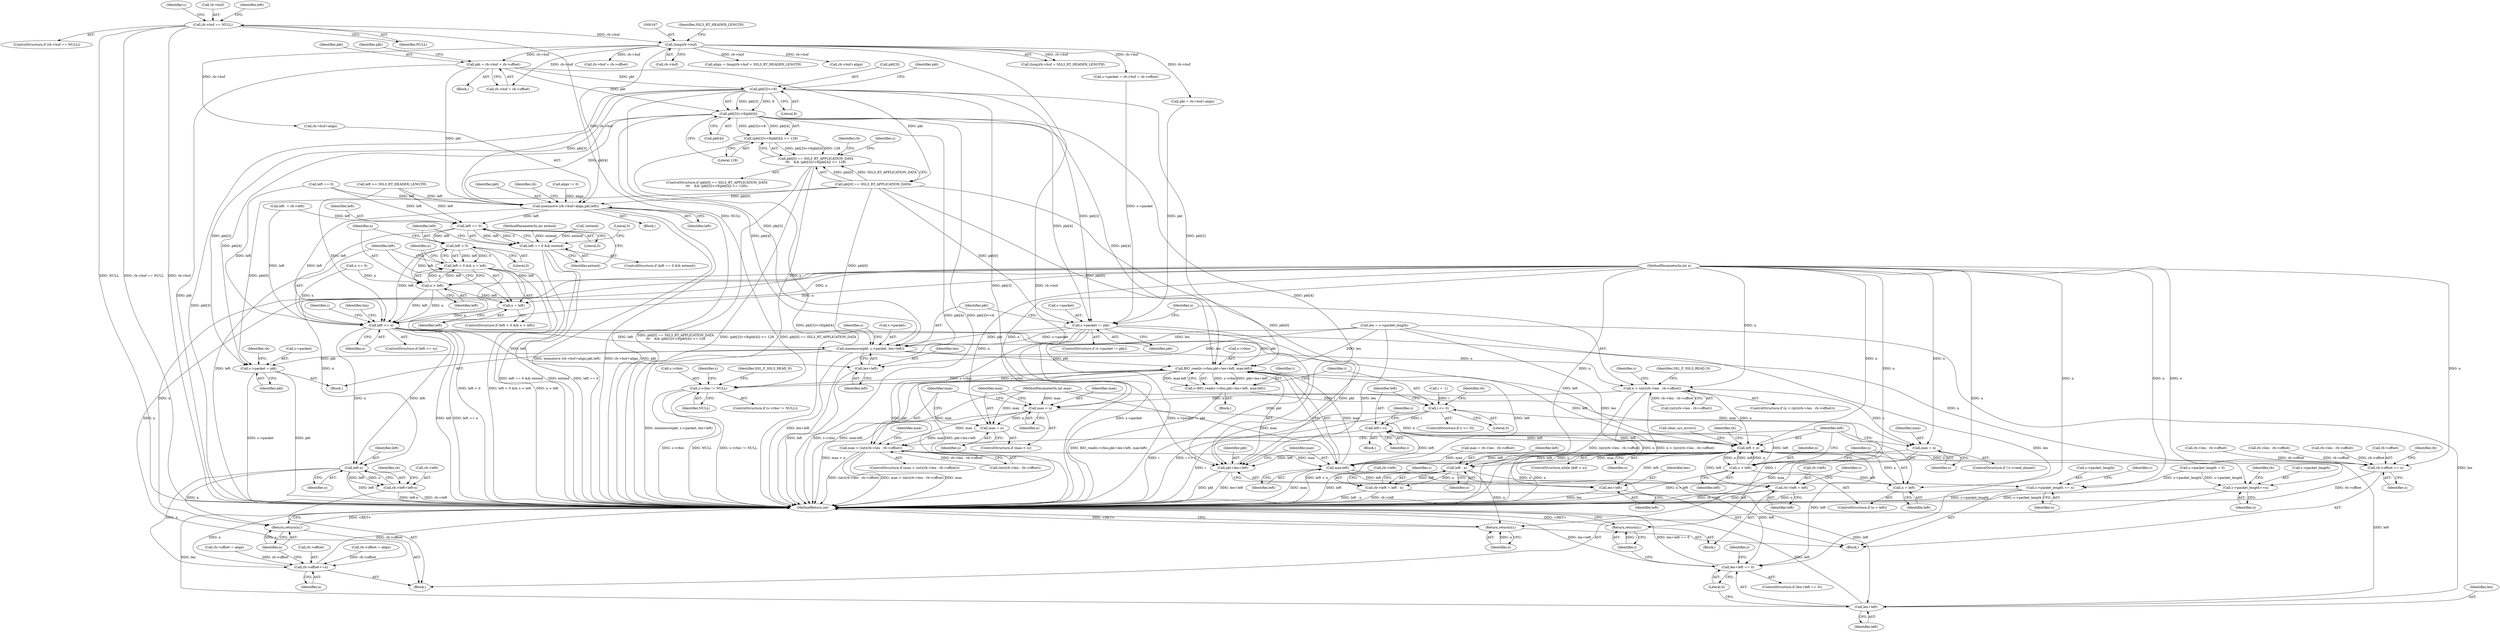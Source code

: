 digraph "0_openssl_feba02f3919495e1b960c33ba849e10e77d0785d_0@array" {
"1000221" [label="(Call,pkt[3]<<8)"];
"1000203" [label="(Call,pkt = rb->buf + rb->offset)"];
"1000166" [label="(Call,(long)rb->buf)"];
"1000146" [label="(Call,rb->buf == NULL)"];
"1000220" [label="(Call,pkt[3]<<8|pkt[4])"];
"1000219" [label="(Call,(pkt[3]<<8|pkt[4]) >= 128)"];
"1000213" [label="(Call,pkt[0] == SSL3_RT_APPLICATION_DATA\n\t\t\t    && (pkt[3]<<8|pkt[4]) >= 128)"];
"1000231" [label="(Call,memmove (rb->buf+align,pkt,left))"];
"1000266" [label="(Call,left == 0)"];
"1000265" [label="(Call,left == 0 && extend)"];
"1000274" [label="(Call,left > 0)"];
"1000273" [label="(Call,left > 0 && n > left)"];
"1000277" [label="(Call,n > left)"];
"1000280" [label="(Call,n = left)"];
"1000284" [label="(Call,left >= n)"];
"1000288" [label="(Call,s->packet_length+=n)"];
"1000297" [label="(Call,left-n)"];
"1000293" [label="(Call,rb->left=left-n)"];
"1000300" [label="(Call,rb->offset+=n)"];
"1000305" [label="(Return,return(n);)"];
"1000326" [label="(Call,memmove(pkt, s->packet, len+left))"];
"1000334" [label="(Call,s->packet = pkt)"];
"1000423" [label="(Call,BIO_read(s->rbio,pkt+len+left, max-left))"];
"1000410" [label="(Call,s->rbio != NULL)"];
"1000421" [label="(Call,i=BIO_read(s->rbio,pkt+len+left, max-left))"];
"1000445" [label="(Call,i <= 0)"];
"1000472" [label="(Return,return(i);)"];
"1000474" [label="(Call,left+=i)"];
"1000404" [label="(Call,left < n)"];
"1000427" [label="(Call,pkt+len+left)"];
"1000429" [label="(Call,len+left)"];
"1000432" [label="(Call,max-left)"];
"1000449" [label="(Call,rb->left = left)"];
"1000465" [label="(Call,len+left == 0)"];
"1000466" [label="(Call,len+left)"];
"1000482" [label="(Call,n > left)"];
"1000485" [label="(Call,n = left)"];
"1000488" [label="(Call,rb->offset += n)"];
"1000497" [label="(Call,left - n)"];
"1000493" [label="(Call,rb->left = left - n)"];
"1000500" [label="(Call,s->packet_length += n)"];
"1000510" [label="(Return,return(n);)"];
"1000331" [label="(Call,len+left)"];
"1000347" [label="(Call,n > (int)(rb->len - rb->offset))"];
"1000370" [label="(Call,max = n)"];
"1000376" [label="(Call,max < n)"];
"1000379" [label="(Call,max = n)"];
"1000383" [label="(Call,max > (int)(rb->len - rb->offset))"];
"1000320" [label="(Call,s->packet != pkt)"];
"1000166" [label="(Call,(long)rb->buf)"];
"1000219" [label="(Call,(pkt[3]<<8|pkt[4]) >= 128)"];
"1000293" [label="(Call,rb->left=left-n)"];
"1000489" [label="(Call,rb->offset)"];
"1000272" [label="(ControlStructure,if (left > 0 && n > left))"];
"1000484" [label="(Identifier,left)"];
"1000121" [label="(Block,)"];
"1000321" [label="(Call,s->packet)"];
"1000221" [label="(Call,pkt[3]<<8)"];
"1000203" [label="(Call,pkt = rb->buf + rb->offset)"];
"1000248" [label="(Call,rb->buf + rb->offset)"];
"1000481" [label="(ControlStructure,if (n > left))"];
"1000500" [label="(Call,s->packet_length += n)"];
"1000382" [label="(ControlStructure,if (max > (int)(rb->len - rb->offset)))"];
"1000168" [label="(Call,rb->buf)"];
"1000246" [label="(Identifier,s)"];
"1000214" [label="(Call,pkt[0] == SSL3_RT_APPLICATION_DATA)"];
"1000438" [label="(Identifier,SSL_F_SSL3_READ_N)"];
"1000383" [label="(Call,max > (int)(rb->len - rb->offset))"];
"1000377" [label="(Identifier,max)"];
"1000304" [label="(Identifier,n)"];
"1000450" [label="(Call,rb->left)"];
"1000501" [label="(Call,s->packet_length)"];
"1000380" [label="(Identifier,max)"];
"1000290" [label="(Identifier,s)"];
"1000424" [label="(Call,s->rbio)"];
"1000475" [label="(Identifier,left)"];
"1000408" [label="(Call,clear_sys_error())"];
"1000379" [label="(Call,max = n)"];
"1000331" [label="(Call,len+left)"];
"1000277" [label="(Call,n > left)"];
"1000118" [label="(MethodParameterIn,int n)"];
"1000428" [label="(Identifier,pkt)"];
"1000495" [label="(Identifier,rb)"];
"1000351" [label="(Call,rb->len - rb->offset)"];
"1000326" [label="(Call,memmove(pkt, s->packet, len+left))"];
"1000238" [label="(Identifier,left)"];
"1000407" [label="(Block,)"];
"1000165" [label="(Call,(long)rb->buf + SSL3_RT_HEADER_LENGTH)"];
"1000132" [label="(Call,n <= 0)"];
"1000429" [label="(Call,len+left)"];
"1000510" [label="(Return,return(n);)"];
"1000415" [label="(Block,)"];
"1000410" [label="(Call,s->rbio != NULL)"];
"1000307" [label="(Call,len = s->packet_length)"];
"1000234" [label="(Identifier,rb)"];
"1000370" [label="(Call,max = n)"];
"1000308" [label="(Identifier,len)"];
"1000226" [label="(Call,pkt[4])"];
"1000284" [label="(Call,left >= n)"];
"1000320" [label="(Call,s->packet != pkt)"];
"1000268" [label="(Literal,0)"];
"1000414" [label="(Identifier,NULL)"];
"1000482" [label="(Call,n > left)"];
"1000395" [label="(Identifier,max)"];
"1000212" [label="(ControlStructure,if (pkt[0] == SSL3_RT_APPLICATION_DATA\n\t\t\t    && (pkt[3]<<8|pkt[4]) >= 128))"];
"1000346" [label="(ControlStructure,if (n > (int)(rb->len - rb->offset)))"];
"1000146" [label="(Call,rb->buf == NULL)"];
"1000294" [label="(Call,rb->left)"];
"1000464" [label="(ControlStructure,if (len+left == 0))"];
"1000287" [label="(Block,)"];
"1000446" [label="(Identifier,i)"];
"1000244" [label="(Call,s->packet = rb->buf + rb->offset)"];
"1000220" [label="(Call,pkt[3]<<8|pkt[4])"];
"1000237" [label="(Identifier,pkt)"];
"1000468" [label="(Identifier,left)"];
"1000394" [label="(Call,max = rb->len - rb->offset)"];
"1000171" [label="(Identifier,SSL3_RT_HEADER_LENGTH)"];
"1000451" [label="(Identifier,rb)"];
"1000403" [label="(ControlStructure,while (left < n))"];
"1000406" [label="(Identifier,n)"];
"1000158" [label="(Call,left  = rb->left)"];
"1000279" [label="(Identifier,left)"];
"1000241" [label="(Identifier,rb)"];
"1000504" [label="(Identifier,n)"];
"1000349" [label="(Call,(int)(rb->len - rb->offset))"];
"1000332" [label="(Identifier,len)"];
"1000282" [label="(Identifier,left)"];
"1000348" [label="(Identifier,n)"];
"1000405" [label="(Identifier,left)"];
"1000264" [label="(ControlStructure,if (left == 0 && extend))"];
"1000433" [label="(Identifier,max)"];
"1000336" [label="(Identifier,s)"];
"1000205" [label="(Call,rb->buf + rb->offset)"];
"1000473" [label="(Identifier,i)"];
"1000492" [label="(Identifier,n)"];
"1000431" [label="(Identifier,left)"];
"1000120" [label="(MethodParameterIn,int extend)"];
"1000292" [label="(Identifier,n)"];
"1000295" [label="(Identifier,rb)"];
"1000488" [label="(Call,rb->offset += n)"];
"1000302" [label="(Identifier,rb)"];
"1000297" [label="(Call,left-n)"];
"1000365" [label="(ControlStructure,if (!s->read_ahead))"];
"1000411" [label="(Call,s->rbio)"];
"1000327" [label="(Identifier,pkt)"];
"1000497" [label="(Call,left - n)"];
"1000469" [label="(Literal,0)"];
"1000384" [label="(Identifier,max)"];
"1000300" [label="(Call,rb->offset+=n)"];
"1000154" [label="(Identifier,s)"];
"1000239" [label="(Call,rb->offset = align)"];
"1000278" [label="(Identifier,n)"];
"1000507" [label="(Identifier,s)"];
"1000299" [label="(Identifier,n)"];
"1000335" [label="(Call,s->packet)"];
"1000181" [label="(Call,!extend)"];
"1000266" [label="(Call,left == 0)"];
"1000305" [label="(Return,return(n);)"];
"1000467" [label="(Identifier,len)"];
"1000324" [label="(Identifier,pkt)"];
"1000301" [label="(Call,rb->offset)"];
"1000490" [label="(Identifier,rb)"];
"1000150" [label="(Identifier,NULL)"];
"1000444" [label="(ControlStructure,if (i <= 0))"];
"1000276" [label="(Literal,0)"];
"1000325" [label="(Block,)"];
"1000271" [label="(Literal,0)"];
"1000449" [label="(Call,rb->left = left)"];
"1000227" [label="(Identifier,pkt)"];
"1000375" [label="(ControlStructure,if (max < n))"];
"1000196" [label="(Call,align != 0)"];
"1000288" [label="(Call,s->packet_length+=n)"];
"1000494" [label="(Call,rb->left)"];
"1000404" [label="(Call,left < n)"];
"1000341" [label="(Identifier,rb)"];
"1000199" [label="(Call,left >= SSL3_RT_HEADER_LENGTH)"];
"1000119" [label="(MethodParameterIn,int max)"];
"1000273" [label="(Call,left > 0 && n > left)"];
"1000422" [label="(Identifier,i)"];
"1000338" [label="(Identifier,pkt)"];
"1000204" [label="(Identifier,pkt)"];
"1000275" [label="(Identifier,left)"];
"1000231" [label="(Call,memmove (rb->buf+align,pkt,left))"];
"1000502" [label="(Identifier,s)"];
"1000487" [label="(Identifier,left)"];
"1000372" [label="(Identifier,n)"];
"1000225" [label="(Literal,8)"];
"1000472" [label="(Return,return(i);)"];
"1000185" [label="(Call,left == 0)"];
"1000476" [label="(Identifier,i)"];
"1000471" [label="(Identifier,s)"];
"1000483" [label="(Identifier,n)"];
"1000312" [label="(Call,pkt = rb->buf+align)"];
"1000147" [label="(Call,rb->buf)"];
"1000145" [label="(ControlStructure,if (rb->buf == NULL))"];
"1000188" [label="(Call,rb->offset = align)"];
"1000222" [label="(Call,pkt[3])"];
"1000493" [label="(Call,rb->left = left - n)"];
"1000360" [label="(Identifier,SSL_F_SSL3_READ_N)"];
"1000280" [label="(Call,n = left)"];
"1000368" [label="(Identifier,s)"];
"1000306" [label="(Identifier,n)"];
"1000440" [label="(Call,i = -1)"];
"1000418" [label="(Identifier,s)"];
"1000453" [label="(Identifier,left)"];
"1000434" [label="(Identifier,left)"];
"1000347" [label="(Call,n > (int)(rb->len - rb->offset))"];
"1000387" [label="(Call,rb->len - rb->offset)"];
"1000474" [label="(Call,left+=i)"];
"1000458" [label="(Identifier,s)"];
"1000202" [label="(Block,)"];
"1000448" [label="(Block,)"];
"1000396" [label="(Call,rb->len - rb->offset)"];
"1000163" [label="(Call,align = (long)rb->buf + SSL3_RT_HEADER_LENGTH)"];
"1000381" [label="(Identifier,n)"];
"1000430" [label="(Identifier,len)"];
"1000289" [label="(Call,s->packet_length)"];
"1000230" [label="(Block,)"];
"1000229" [label="(Literal,128)"];
"1000213" [label="(Call,pkt[0] == SSL3_RT_APPLICATION_DATA\n\t\t\t    && (pkt[3]<<8|pkt[4]) >= 128)"];
"1000385" [label="(Call,(int)(rb->len - rb->offset))"];
"1000232" [label="(Call,rb->buf+align)"];
"1000285" [label="(Identifier,left)"];
"1000371" [label="(Identifier,max)"];
"1000216" [label="(Identifier,pkt)"];
"1000267" [label="(Identifier,left)"];
"1000466" [label="(Call,len+left)"];
"1000432" [label="(Call,max-left)"];
"1000465" [label="(Call,len+left == 0)"];
"1000485" [label="(Call,n = left)"];
"1000486" [label="(Identifier,n)"];
"1000334" [label="(Call,s->packet = pkt)"];
"1000283" [label="(ControlStructure,if (left >= n))"];
"1000511" [label="(Identifier,n)"];
"1000255" [label="(Call,s->packet_length = 0)"];
"1000159" [label="(Identifier,left)"];
"1000447" [label="(Literal,0)"];
"1000314" [label="(Call,rb->buf+align)"];
"1000269" [label="(Identifier,extend)"];
"1000479" [label="(Identifier,s)"];
"1000376" [label="(Call,max < n)"];
"1000427" [label="(Call,pkt+len+left)"];
"1000274" [label="(Call,left > 0)"];
"1000333" [label="(Identifier,left)"];
"1000499" [label="(Identifier,n)"];
"1000498" [label="(Identifier,left)"];
"1000378" [label="(Identifier,n)"];
"1000423" [label="(Call,BIO_read(s->rbio,pkt+len+left, max-left))"];
"1000298" [label="(Identifier,left)"];
"1000281" [label="(Identifier,n)"];
"1000421" [label="(Call,i=BIO_read(s->rbio,pkt+len+left, max-left))"];
"1000512" [label="(MethodReturn,int)"];
"1000286" [label="(Identifier,n)"];
"1000328" [label="(Call,s->packet)"];
"1000265" [label="(Call,left == 0 && extend)"];
"1000445" [label="(Call,i <= 0)"];
"1000319" [label="(ControlStructure,if (s->packet != pkt))"];
"1000409" [label="(ControlStructure,if (s->rbio != NULL))"];
"1000221" -> "1000220"  [label="AST: "];
"1000221" -> "1000225"  [label="CFG: "];
"1000222" -> "1000221"  [label="AST: "];
"1000225" -> "1000221"  [label="AST: "];
"1000227" -> "1000221"  [label="CFG: "];
"1000221" -> "1000512"  [label="DDG: pkt[3]"];
"1000221" -> "1000220"  [label="DDG: pkt[3]"];
"1000221" -> "1000220"  [label="DDG: 8"];
"1000203" -> "1000221"  [label="DDG: pkt"];
"1000221" -> "1000231"  [label="DDG: pkt[3]"];
"1000221" -> "1000320"  [label="DDG: pkt[3]"];
"1000221" -> "1000326"  [label="DDG: pkt[3]"];
"1000221" -> "1000334"  [label="DDG: pkt[3]"];
"1000221" -> "1000423"  [label="DDG: pkt[3]"];
"1000221" -> "1000427"  [label="DDG: pkt[3]"];
"1000203" -> "1000202"  [label="AST: "];
"1000203" -> "1000205"  [label="CFG: "];
"1000204" -> "1000203"  [label="AST: "];
"1000205" -> "1000203"  [label="AST: "];
"1000216" -> "1000203"  [label="CFG: "];
"1000203" -> "1000512"  [label="DDG: pkt"];
"1000166" -> "1000203"  [label="DDG: rb->buf"];
"1000203" -> "1000214"  [label="DDG: pkt"];
"1000203" -> "1000220"  [label="DDG: pkt"];
"1000203" -> "1000231"  [label="DDG: pkt"];
"1000166" -> "1000165"  [label="AST: "];
"1000166" -> "1000168"  [label="CFG: "];
"1000167" -> "1000166"  [label="AST: "];
"1000168" -> "1000166"  [label="AST: "];
"1000171" -> "1000166"  [label="CFG: "];
"1000166" -> "1000512"  [label="DDG: rb->buf"];
"1000166" -> "1000163"  [label="DDG: rb->buf"];
"1000166" -> "1000165"  [label="DDG: rb->buf"];
"1000146" -> "1000166"  [label="DDG: rb->buf"];
"1000166" -> "1000205"  [label="DDG: rb->buf"];
"1000166" -> "1000231"  [label="DDG: rb->buf"];
"1000166" -> "1000232"  [label="DDG: rb->buf"];
"1000166" -> "1000244"  [label="DDG: rb->buf"];
"1000166" -> "1000248"  [label="DDG: rb->buf"];
"1000166" -> "1000312"  [label="DDG: rb->buf"];
"1000166" -> "1000314"  [label="DDG: rb->buf"];
"1000146" -> "1000145"  [label="AST: "];
"1000146" -> "1000150"  [label="CFG: "];
"1000147" -> "1000146"  [label="AST: "];
"1000150" -> "1000146"  [label="AST: "];
"1000154" -> "1000146"  [label="CFG: "];
"1000159" -> "1000146"  [label="CFG: "];
"1000146" -> "1000512"  [label="DDG: NULL"];
"1000146" -> "1000512"  [label="DDG: rb->buf == NULL"];
"1000146" -> "1000512"  [label="DDG: rb->buf"];
"1000146" -> "1000410"  [label="DDG: NULL"];
"1000220" -> "1000219"  [label="AST: "];
"1000220" -> "1000226"  [label="CFG: "];
"1000226" -> "1000220"  [label="AST: "];
"1000229" -> "1000220"  [label="CFG: "];
"1000220" -> "1000512"  [label="DDG: pkt[3]<<8"];
"1000220" -> "1000512"  [label="DDG: pkt[4]"];
"1000220" -> "1000219"  [label="DDG: pkt[3]<<8"];
"1000220" -> "1000219"  [label="DDG: pkt[4]"];
"1000220" -> "1000231"  [label="DDG: pkt[4]"];
"1000220" -> "1000320"  [label="DDG: pkt[4]"];
"1000220" -> "1000326"  [label="DDG: pkt[4]"];
"1000220" -> "1000334"  [label="DDG: pkt[4]"];
"1000220" -> "1000423"  [label="DDG: pkt[4]"];
"1000220" -> "1000427"  [label="DDG: pkt[4]"];
"1000219" -> "1000213"  [label="AST: "];
"1000219" -> "1000229"  [label="CFG: "];
"1000229" -> "1000219"  [label="AST: "];
"1000213" -> "1000219"  [label="CFG: "];
"1000219" -> "1000512"  [label="DDG: pkt[3]<<8|pkt[4]"];
"1000219" -> "1000213"  [label="DDG: pkt[3]<<8|pkt[4]"];
"1000219" -> "1000213"  [label="DDG: 128"];
"1000213" -> "1000212"  [label="AST: "];
"1000213" -> "1000214"  [label="CFG: "];
"1000214" -> "1000213"  [label="AST: "];
"1000234" -> "1000213"  [label="CFG: "];
"1000246" -> "1000213"  [label="CFG: "];
"1000213" -> "1000512"  [label="DDG: (pkt[3]<<8|pkt[4]) >= 128"];
"1000213" -> "1000512"  [label="DDG: pkt[0] == SSL3_RT_APPLICATION_DATA"];
"1000213" -> "1000512"  [label="DDG: pkt[0] == SSL3_RT_APPLICATION_DATA\n\t\t\t    && (pkt[3]<<8|pkt[4]) >= 128"];
"1000214" -> "1000213"  [label="DDG: pkt[0]"];
"1000214" -> "1000213"  [label="DDG: SSL3_RT_APPLICATION_DATA"];
"1000231" -> "1000230"  [label="AST: "];
"1000231" -> "1000238"  [label="CFG: "];
"1000232" -> "1000231"  [label="AST: "];
"1000237" -> "1000231"  [label="AST: "];
"1000238" -> "1000231"  [label="AST: "];
"1000241" -> "1000231"  [label="CFG: "];
"1000231" -> "1000512"  [label="DDG: pkt"];
"1000231" -> "1000512"  [label="DDG: memmove (rb->buf+align,pkt,left)"];
"1000231" -> "1000512"  [label="DDG: rb->buf+align"];
"1000196" -> "1000231"  [label="DDG: align"];
"1000214" -> "1000231"  [label="DDG: pkt[0]"];
"1000185" -> "1000231"  [label="DDG: left"];
"1000199" -> "1000231"  [label="DDG: left"];
"1000231" -> "1000266"  [label="DDG: left"];
"1000231" -> "1000284"  [label="DDG: left"];
"1000266" -> "1000265"  [label="AST: "];
"1000266" -> "1000268"  [label="CFG: "];
"1000267" -> "1000266"  [label="AST: "];
"1000268" -> "1000266"  [label="AST: "];
"1000269" -> "1000266"  [label="CFG: "];
"1000265" -> "1000266"  [label="CFG: "];
"1000266" -> "1000512"  [label="DDG: left"];
"1000266" -> "1000265"  [label="DDG: left"];
"1000266" -> "1000265"  [label="DDG: 0"];
"1000158" -> "1000266"  [label="DDG: left"];
"1000185" -> "1000266"  [label="DDG: left"];
"1000199" -> "1000266"  [label="DDG: left"];
"1000266" -> "1000274"  [label="DDG: left"];
"1000265" -> "1000264"  [label="AST: "];
"1000265" -> "1000269"  [label="CFG: "];
"1000269" -> "1000265"  [label="AST: "];
"1000271" -> "1000265"  [label="CFG: "];
"1000275" -> "1000265"  [label="CFG: "];
"1000265" -> "1000512"  [label="DDG: left == 0 && extend"];
"1000265" -> "1000512"  [label="DDG: extend"];
"1000265" -> "1000512"  [label="DDG: left == 0"];
"1000181" -> "1000265"  [label="DDG: extend"];
"1000120" -> "1000265"  [label="DDG: extend"];
"1000274" -> "1000273"  [label="AST: "];
"1000274" -> "1000276"  [label="CFG: "];
"1000275" -> "1000274"  [label="AST: "];
"1000276" -> "1000274"  [label="AST: "];
"1000278" -> "1000274"  [label="CFG: "];
"1000273" -> "1000274"  [label="CFG: "];
"1000274" -> "1000273"  [label="DDG: left"];
"1000274" -> "1000273"  [label="DDG: 0"];
"1000274" -> "1000277"  [label="DDG: left"];
"1000274" -> "1000280"  [label="DDG: left"];
"1000274" -> "1000284"  [label="DDG: left"];
"1000273" -> "1000272"  [label="AST: "];
"1000273" -> "1000277"  [label="CFG: "];
"1000277" -> "1000273"  [label="AST: "];
"1000281" -> "1000273"  [label="CFG: "];
"1000285" -> "1000273"  [label="CFG: "];
"1000273" -> "1000512"  [label="DDG: left > 0"];
"1000273" -> "1000512"  [label="DDG: left > 0 && n > left"];
"1000273" -> "1000512"  [label="DDG: n > left"];
"1000277" -> "1000273"  [label="DDG: n"];
"1000277" -> "1000273"  [label="DDG: left"];
"1000277" -> "1000279"  [label="CFG: "];
"1000278" -> "1000277"  [label="AST: "];
"1000279" -> "1000277"  [label="AST: "];
"1000132" -> "1000277"  [label="DDG: n"];
"1000118" -> "1000277"  [label="DDG: n"];
"1000277" -> "1000280"  [label="DDG: left"];
"1000277" -> "1000284"  [label="DDG: left"];
"1000277" -> "1000284"  [label="DDG: n"];
"1000280" -> "1000272"  [label="AST: "];
"1000280" -> "1000282"  [label="CFG: "];
"1000281" -> "1000280"  [label="AST: "];
"1000282" -> "1000280"  [label="AST: "];
"1000285" -> "1000280"  [label="CFG: "];
"1000118" -> "1000280"  [label="DDG: n"];
"1000280" -> "1000284"  [label="DDG: n"];
"1000284" -> "1000283"  [label="AST: "];
"1000284" -> "1000286"  [label="CFG: "];
"1000285" -> "1000284"  [label="AST: "];
"1000286" -> "1000284"  [label="AST: "];
"1000290" -> "1000284"  [label="CFG: "];
"1000308" -> "1000284"  [label="CFG: "];
"1000284" -> "1000512"  [label="DDG: left"];
"1000284" -> "1000512"  [label="DDG: left >= n"];
"1000158" -> "1000284"  [label="DDG: left"];
"1000185" -> "1000284"  [label="DDG: left"];
"1000199" -> "1000284"  [label="DDG: left"];
"1000132" -> "1000284"  [label="DDG: n"];
"1000118" -> "1000284"  [label="DDG: n"];
"1000284" -> "1000288"  [label="DDG: n"];
"1000284" -> "1000297"  [label="DDG: left"];
"1000284" -> "1000297"  [label="DDG: n"];
"1000284" -> "1000326"  [label="DDG: left"];
"1000284" -> "1000331"  [label="DDG: left"];
"1000284" -> "1000347"  [label="DDG: n"];
"1000284" -> "1000404"  [label="DDG: left"];
"1000288" -> "1000287"  [label="AST: "];
"1000288" -> "1000292"  [label="CFG: "];
"1000289" -> "1000288"  [label="AST: "];
"1000292" -> "1000288"  [label="AST: "];
"1000295" -> "1000288"  [label="CFG: "];
"1000288" -> "1000512"  [label="DDG: s->packet_length"];
"1000118" -> "1000288"  [label="DDG: n"];
"1000255" -> "1000288"  [label="DDG: s->packet_length"];
"1000297" -> "1000293"  [label="AST: "];
"1000297" -> "1000299"  [label="CFG: "];
"1000298" -> "1000297"  [label="AST: "];
"1000299" -> "1000297"  [label="AST: "];
"1000293" -> "1000297"  [label="CFG: "];
"1000297" -> "1000512"  [label="DDG: left"];
"1000297" -> "1000293"  [label="DDG: left"];
"1000297" -> "1000293"  [label="DDG: n"];
"1000118" -> "1000297"  [label="DDG: n"];
"1000297" -> "1000300"  [label="DDG: n"];
"1000297" -> "1000305"  [label="DDG: n"];
"1000293" -> "1000287"  [label="AST: "];
"1000294" -> "1000293"  [label="AST: "];
"1000302" -> "1000293"  [label="CFG: "];
"1000293" -> "1000512"  [label="DDG: rb->left"];
"1000293" -> "1000512"  [label="DDG: left-n"];
"1000300" -> "1000287"  [label="AST: "];
"1000300" -> "1000304"  [label="CFG: "];
"1000301" -> "1000300"  [label="AST: "];
"1000304" -> "1000300"  [label="AST: "];
"1000306" -> "1000300"  [label="CFG: "];
"1000300" -> "1000512"  [label="DDG: n"];
"1000300" -> "1000512"  [label="DDG: rb->offset"];
"1000118" -> "1000300"  [label="DDG: n"];
"1000239" -> "1000300"  [label="DDG: rb->offset"];
"1000188" -> "1000300"  [label="DDG: rb->offset"];
"1000305" -> "1000287"  [label="AST: "];
"1000305" -> "1000306"  [label="CFG: "];
"1000306" -> "1000305"  [label="AST: "];
"1000512" -> "1000305"  [label="CFG: "];
"1000305" -> "1000512"  [label="DDG: <RET>"];
"1000306" -> "1000305"  [label="DDG: n"];
"1000118" -> "1000305"  [label="DDG: n"];
"1000326" -> "1000325"  [label="AST: "];
"1000326" -> "1000331"  [label="CFG: "];
"1000327" -> "1000326"  [label="AST: "];
"1000328" -> "1000326"  [label="AST: "];
"1000331" -> "1000326"  [label="AST: "];
"1000336" -> "1000326"  [label="CFG: "];
"1000326" -> "1000512"  [label="DDG: memmove(pkt, s->packet, len+left)"];
"1000326" -> "1000512"  [label="DDG: len+left"];
"1000320" -> "1000326"  [label="DDG: pkt"];
"1000320" -> "1000326"  [label="DDG: s->packet"];
"1000214" -> "1000326"  [label="DDG: pkt[0]"];
"1000307" -> "1000326"  [label="DDG: len"];
"1000326" -> "1000334"  [label="DDG: pkt"];
"1000326" -> "1000423"  [label="DDG: pkt"];
"1000326" -> "1000427"  [label="DDG: pkt"];
"1000334" -> "1000325"  [label="AST: "];
"1000334" -> "1000338"  [label="CFG: "];
"1000335" -> "1000334"  [label="AST: "];
"1000338" -> "1000334"  [label="AST: "];
"1000341" -> "1000334"  [label="CFG: "];
"1000334" -> "1000512"  [label="DDG: pkt"];
"1000334" -> "1000512"  [label="DDG: s->packet"];
"1000214" -> "1000334"  [label="DDG: pkt[0]"];
"1000423" -> "1000421"  [label="AST: "];
"1000423" -> "1000432"  [label="CFG: "];
"1000424" -> "1000423"  [label="AST: "];
"1000427" -> "1000423"  [label="AST: "];
"1000432" -> "1000423"  [label="AST: "];
"1000421" -> "1000423"  [label="CFG: "];
"1000423" -> "1000512"  [label="DDG: pkt+len+left"];
"1000423" -> "1000512"  [label="DDG: s->rbio"];
"1000423" -> "1000512"  [label="DDG: max-left"];
"1000423" -> "1000410"  [label="DDG: s->rbio"];
"1000423" -> "1000421"  [label="DDG: s->rbio"];
"1000423" -> "1000421"  [label="DDG: pkt+len+left"];
"1000423" -> "1000421"  [label="DDG: max-left"];
"1000410" -> "1000423"  [label="DDG: s->rbio"];
"1000320" -> "1000423"  [label="DDG: pkt"];
"1000214" -> "1000423"  [label="DDG: pkt[0]"];
"1000307" -> "1000423"  [label="DDG: len"];
"1000404" -> "1000423"  [label="DDG: left"];
"1000432" -> "1000423"  [label="DDG: max"];
"1000432" -> "1000423"  [label="DDG: left"];
"1000410" -> "1000409"  [label="AST: "];
"1000410" -> "1000414"  [label="CFG: "];
"1000411" -> "1000410"  [label="AST: "];
"1000414" -> "1000410"  [label="AST: "];
"1000418" -> "1000410"  [label="CFG: "];
"1000438" -> "1000410"  [label="CFG: "];
"1000410" -> "1000512"  [label="DDG: s->rbio"];
"1000410" -> "1000512"  [label="DDG: NULL"];
"1000410" -> "1000512"  [label="DDG: s->rbio != NULL"];
"1000421" -> "1000415"  [label="AST: "];
"1000422" -> "1000421"  [label="AST: "];
"1000446" -> "1000421"  [label="CFG: "];
"1000421" -> "1000512"  [label="DDG: BIO_read(s->rbio,pkt+len+left, max-left)"];
"1000421" -> "1000445"  [label="DDG: i"];
"1000445" -> "1000444"  [label="AST: "];
"1000445" -> "1000447"  [label="CFG: "];
"1000446" -> "1000445"  [label="AST: "];
"1000447" -> "1000445"  [label="AST: "];
"1000451" -> "1000445"  [label="CFG: "];
"1000475" -> "1000445"  [label="CFG: "];
"1000445" -> "1000512"  [label="DDG: i"];
"1000445" -> "1000512"  [label="DDG: i <= 0"];
"1000440" -> "1000445"  [label="DDG: i"];
"1000445" -> "1000472"  [label="DDG: i"];
"1000445" -> "1000474"  [label="DDG: i"];
"1000472" -> "1000448"  [label="AST: "];
"1000472" -> "1000473"  [label="CFG: "];
"1000473" -> "1000472"  [label="AST: "];
"1000512" -> "1000472"  [label="CFG: "];
"1000472" -> "1000512"  [label="DDG: <RET>"];
"1000473" -> "1000472"  [label="DDG: i"];
"1000474" -> "1000407"  [label="AST: "];
"1000474" -> "1000476"  [label="CFG: "];
"1000475" -> "1000474"  [label="AST: "];
"1000476" -> "1000474"  [label="AST: "];
"1000479" -> "1000474"  [label="CFG: "];
"1000474" -> "1000512"  [label="DDG: i"];
"1000474" -> "1000404"  [label="DDG: left"];
"1000404" -> "1000474"  [label="DDG: left"];
"1000432" -> "1000474"  [label="DDG: left"];
"1000474" -> "1000482"  [label="DDG: left"];
"1000404" -> "1000403"  [label="AST: "];
"1000404" -> "1000406"  [label="CFG: "];
"1000405" -> "1000404"  [label="AST: "];
"1000406" -> "1000404"  [label="AST: "];
"1000408" -> "1000404"  [label="CFG: "];
"1000490" -> "1000404"  [label="CFG: "];
"1000404" -> "1000512"  [label="DDG: left < n"];
"1000404" -> "1000512"  [label="DDG: n"];
"1000482" -> "1000404"  [label="DDG: left"];
"1000482" -> "1000404"  [label="DDG: n"];
"1000485" -> "1000404"  [label="DDG: n"];
"1000376" -> "1000404"  [label="DDG: n"];
"1000118" -> "1000404"  [label="DDG: n"];
"1000347" -> "1000404"  [label="DDG: n"];
"1000404" -> "1000427"  [label="DDG: left"];
"1000404" -> "1000429"  [label="DDG: left"];
"1000404" -> "1000432"  [label="DDG: left"];
"1000404" -> "1000449"  [label="DDG: left"];
"1000404" -> "1000465"  [label="DDG: left"];
"1000404" -> "1000466"  [label="DDG: left"];
"1000404" -> "1000482"  [label="DDG: n"];
"1000404" -> "1000488"  [label="DDG: n"];
"1000404" -> "1000497"  [label="DDG: left"];
"1000404" -> "1000497"  [label="DDG: n"];
"1000427" -> "1000429"  [label="CFG: "];
"1000428" -> "1000427"  [label="AST: "];
"1000429" -> "1000427"  [label="AST: "];
"1000433" -> "1000427"  [label="CFG: "];
"1000427" -> "1000512"  [label="DDG: pkt"];
"1000427" -> "1000512"  [label="DDG: len+left"];
"1000320" -> "1000427"  [label="DDG: pkt"];
"1000214" -> "1000427"  [label="DDG: pkt[0]"];
"1000307" -> "1000427"  [label="DDG: len"];
"1000429" -> "1000431"  [label="CFG: "];
"1000430" -> "1000429"  [label="AST: "];
"1000431" -> "1000429"  [label="AST: "];
"1000429" -> "1000512"  [label="DDG: len"];
"1000307" -> "1000429"  [label="DDG: len"];
"1000432" -> "1000434"  [label="CFG: "];
"1000433" -> "1000432"  [label="AST: "];
"1000434" -> "1000432"  [label="AST: "];
"1000432" -> "1000512"  [label="DDG: max"];
"1000383" -> "1000432"  [label="DDG: max"];
"1000370" -> "1000432"  [label="DDG: max"];
"1000394" -> "1000432"  [label="DDG: max"];
"1000119" -> "1000432"  [label="DDG: max"];
"1000432" -> "1000449"  [label="DDG: left"];
"1000432" -> "1000465"  [label="DDG: left"];
"1000432" -> "1000466"  [label="DDG: left"];
"1000449" -> "1000448"  [label="AST: "];
"1000449" -> "1000453"  [label="CFG: "];
"1000450" -> "1000449"  [label="AST: "];
"1000453" -> "1000449"  [label="AST: "];
"1000458" -> "1000449"  [label="CFG: "];
"1000449" -> "1000512"  [label="DDG: rb->left"];
"1000449" -> "1000512"  [label="DDG: left"];
"1000465" -> "1000464"  [label="AST: "];
"1000465" -> "1000469"  [label="CFG: "];
"1000466" -> "1000465"  [label="AST: "];
"1000469" -> "1000465"  [label="AST: "];
"1000471" -> "1000465"  [label="CFG: "];
"1000473" -> "1000465"  [label="CFG: "];
"1000465" -> "1000512"  [label="DDG: len+left == 0"];
"1000465" -> "1000512"  [label="DDG: len+left"];
"1000307" -> "1000465"  [label="DDG: len"];
"1000466" -> "1000468"  [label="CFG: "];
"1000467" -> "1000466"  [label="AST: "];
"1000468" -> "1000466"  [label="AST: "];
"1000469" -> "1000466"  [label="CFG: "];
"1000466" -> "1000512"  [label="DDG: left"];
"1000466" -> "1000512"  [label="DDG: len"];
"1000307" -> "1000466"  [label="DDG: len"];
"1000482" -> "1000481"  [label="AST: "];
"1000482" -> "1000484"  [label="CFG: "];
"1000483" -> "1000482"  [label="AST: "];
"1000484" -> "1000482"  [label="AST: "];
"1000405" -> "1000482"  [label="CFG: "];
"1000486" -> "1000482"  [label="CFG: "];
"1000482" -> "1000512"  [label="DDG: n > left"];
"1000118" -> "1000482"  [label="DDG: n"];
"1000482" -> "1000485"  [label="DDG: left"];
"1000485" -> "1000481"  [label="AST: "];
"1000485" -> "1000487"  [label="CFG: "];
"1000486" -> "1000485"  [label="AST: "];
"1000487" -> "1000485"  [label="AST: "];
"1000405" -> "1000485"  [label="CFG: "];
"1000118" -> "1000485"  [label="DDG: n"];
"1000488" -> "1000121"  [label="AST: "];
"1000488" -> "1000492"  [label="CFG: "];
"1000489" -> "1000488"  [label="AST: "];
"1000492" -> "1000488"  [label="AST: "];
"1000495" -> "1000488"  [label="CFG: "];
"1000488" -> "1000512"  [label="DDG: rb->offset"];
"1000118" -> "1000488"  [label="DDG: n"];
"1000396" -> "1000488"  [label="DDG: rb->offset"];
"1000387" -> "1000488"  [label="DDG: rb->offset"];
"1000351" -> "1000488"  [label="DDG: rb->offset"];
"1000497" -> "1000493"  [label="AST: "];
"1000497" -> "1000499"  [label="CFG: "];
"1000498" -> "1000497"  [label="AST: "];
"1000499" -> "1000497"  [label="AST: "];
"1000493" -> "1000497"  [label="CFG: "];
"1000497" -> "1000512"  [label="DDG: left"];
"1000497" -> "1000493"  [label="DDG: left"];
"1000497" -> "1000493"  [label="DDG: n"];
"1000118" -> "1000497"  [label="DDG: n"];
"1000497" -> "1000500"  [label="DDG: n"];
"1000497" -> "1000510"  [label="DDG: n"];
"1000493" -> "1000121"  [label="AST: "];
"1000494" -> "1000493"  [label="AST: "];
"1000502" -> "1000493"  [label="CFG: "];
"1000493" -> "1000512"  [label="DDG: rb->left"];
"1000493" -> "1000512"  [label="DDG: left - n"];
"1000500" -> "1000121"  [label="AST: "];
"1000500" -> "1000504"  [label="CFG: "];
"1000501" -> "1000500"  [label="AST: "];
"1000504" -> "1000500"  [label="AST: "];
"1000507" -> "1000500"  [label="CFG: "];
"1000500" -> "1000512"  [label="DDG: s->packet_length"];
"1000500" -> "1000512"  [label="DDG: n"];
"1000118" -> "1000500"  [label="DDG: n"];
"1000255" -> "1000500"  [label="DDG: s->packet_length"];
"1000510" -> "1000121"  [label="AST: "];
"1000510" -> "1000511"  [label="CFG: "];
"1000511" -> "1000510"  [label="AST: "];
"1000512" -> "1000510"  [label="CFG: "];
"1000510" -> "1000512"  [label="DDG: <RET>"];
"1000511" -> "1000510"  [label="DDG: n"];
"1000118" -> "1000510"  [label="DDG: n"];
"1000331" -> "1000333"  [label="CFG: "];
"1000332" -> "1000331"  [label="AST: "];
"1000333" -> "1000331"  [label="AST: "];
"1000331" -> "1000512"  [label="DDG: left"];
"1000307" -> "1000331"  [label="DDG: len"];
"1000347" -> "1000346"  [label="AST: "];
"1000347" -> "1000349"  [label="CFG: "];
"1000348" -> "1000347"  [label="AST: "];
"1000349" -> "1000347"  [label="AST: "];
"1000360" -> "1000347"  [label="CFG: "];
"1000368" -> "1000347"  [label="CFG: "];
"1000347" -> "1000512"  [label="DDG: (int)(rb->len - rb->offset)"];
"1000347" -> "1000512"  [label="DDG: n"];
"1000347" -> "1000512"  [label="DDG: n > (int)(rb->len - rb->offset)"];
"1000118" -> "1000347"  [label="DDG: n"];
"1000349" -> "1000347"  [label="DDG: rb->len - rb->offset"];
"1000347" -> "1000370"  [label="DDG: n"];
"1000347" -> "1000376"  [label="DDG: n"];
"1000370" -> "1000365"  [label="AST: "];
"1000370" -> "1000372"  [label="CFG: "];
"1000371" -> "1000370"  [label="AST: "];
"1000372" -> "1000370"  [label="AST: "];
"1000405" -> "1000370"  [label="CFG: "];
"1000370" -> "1000512"  [label="DDG: max"];
"1000118" -> "1000370"  [label="DDG: n"];
"1000119" -> "1000370"  [label="DDG: max"];
"1000376" -> "1000375"  [label="AST: "];
"1000376" -> "1000378"  [label="CFG: "];
"1000377" -> "1000376"  [label="AST: "];
"1000378" -> "1000376"  [label="AST: "];
"1000380" -> "1000376"  [label="CFG: "];
"1000384" -> "1000376"  [label="CFG: "];
"1000376" -> "1000512"  [label="DDG: max < n"];
"1000119" -> "1000376"  [label="DDG: max"];
"1000118" -> "1000376"  [label="DDG: n"];
"1000376" -> "1000379"  [label="DDG: n"];
"1000376" -> "1000383"  [label="DDG: max"];
"1000379" -> "1000375"  [label="AST: "];
"1000379" -> "1000381"  [label="CFG: "];
"1000380" -> "1000379"  [label="AST: "];
"1000381" -> "1000379"  [label="AST: "];
"1000384" -> "1000379"  [label="CFG: "];
"1000118" -> "1000379"  [label="DDG: n"];
"1000119" -> "1000379"  [label="DDG: max"];
"1000379" -> "1000383"  [label="DDG: max"];
"1000383" -> "1000382"  [label="AST: "];
"1000383" -> "1000385"  [label="CFG: "];
"1000384" -> "1000383"  [label="AST: "];
"1000385" -> "1000383"  [label="AST: "];
"1000395" -> "1000383"  [label="CFG: "];
"1000405" -> "1000383"  [label="CFG: "];
"1000383" -> "1000512"  [label="DDG: max > (int)(rb->len - rb->offset)"];
"1000383" -> "1000512"  [label="DDG: max"];
"1000383" -> "1000512"  [label="DDG: (int)(rb->len - rb->offset)"];
"1000119" -> "1000383"  [label="DDG: max"];
"1000385" -> "1000383"  [label="DDG: rb->len - rb->offset"];
"1000320" -> "1000319"  [label="AST: "];
"1000320" -> "1000324"  [label="CFG: "];
"1000321" -> "1000320"  [label="AST: "];
"1000324" -> "1000320"  [label="AST: "];
"1000327" -> "1000320"  [label="CFG: "];
"1000348" -> "1000320"  [label="CFG: "];
"1000320" -> "1000512"  [label="DDG: pkt"];
"1000320" -> "1000512"  [label="DDG: s->packet"];
"1000320" -> "1000512"  [label="DDG: s->packet != pkt"];
"1000244" -> "1000320"  [label="DDG: s->packet"];
"1000312" -> "1000320"  [label="DDG: pkt"];
"1000214" -> "1000320"  [label="DDG: pkt[0]"];
}
